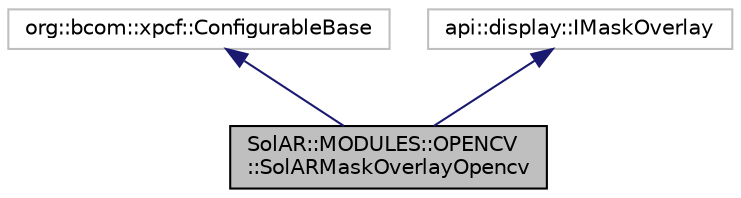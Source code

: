digraph "SolAR::MODULES::OPENCV::SolARMaskOverlayOpencv"
{
 // LATEX_PDF_SIZE
  edge [fontname="Helvetica",fontsize="10",labelfontname="Helvetica",labelfontsize="10"];
  node [fontname="Helvetica",fontsize="10",shape=record];
  Node1 [label="SolAR::MODULES::OPENCV\l::SolARMaskOverlayOpencv",height=0.2,width=0.4,color="black", fillcolor="grey75", style="filled", fontcolor="black",tooltip="Draws masks on top of an image. UUID: ed445504-daba-4855-af88-052d4e3e5b7a"];
  Node2 -> Node1 [dir="back",color="midnightblue",fontsize="10",style="solid",fontname="Helvetica"];
  Node2 [label="org::bcom::xpcf::ConfigurableBase",height=0.2,width=0.4,color="grey75", fillcolor="white", style="filled",tooltip=" "];
  Node3 -> Node1 [dir="back",color="midnightblue",fontsize="10",style="solid",fontname="Helvetica"];
  Node3 [label="api::display::IMaskOverlay",height=0.2,width=0.4,color="grey75", fillcolor="white", style="filled",tooltip=" "];
}
